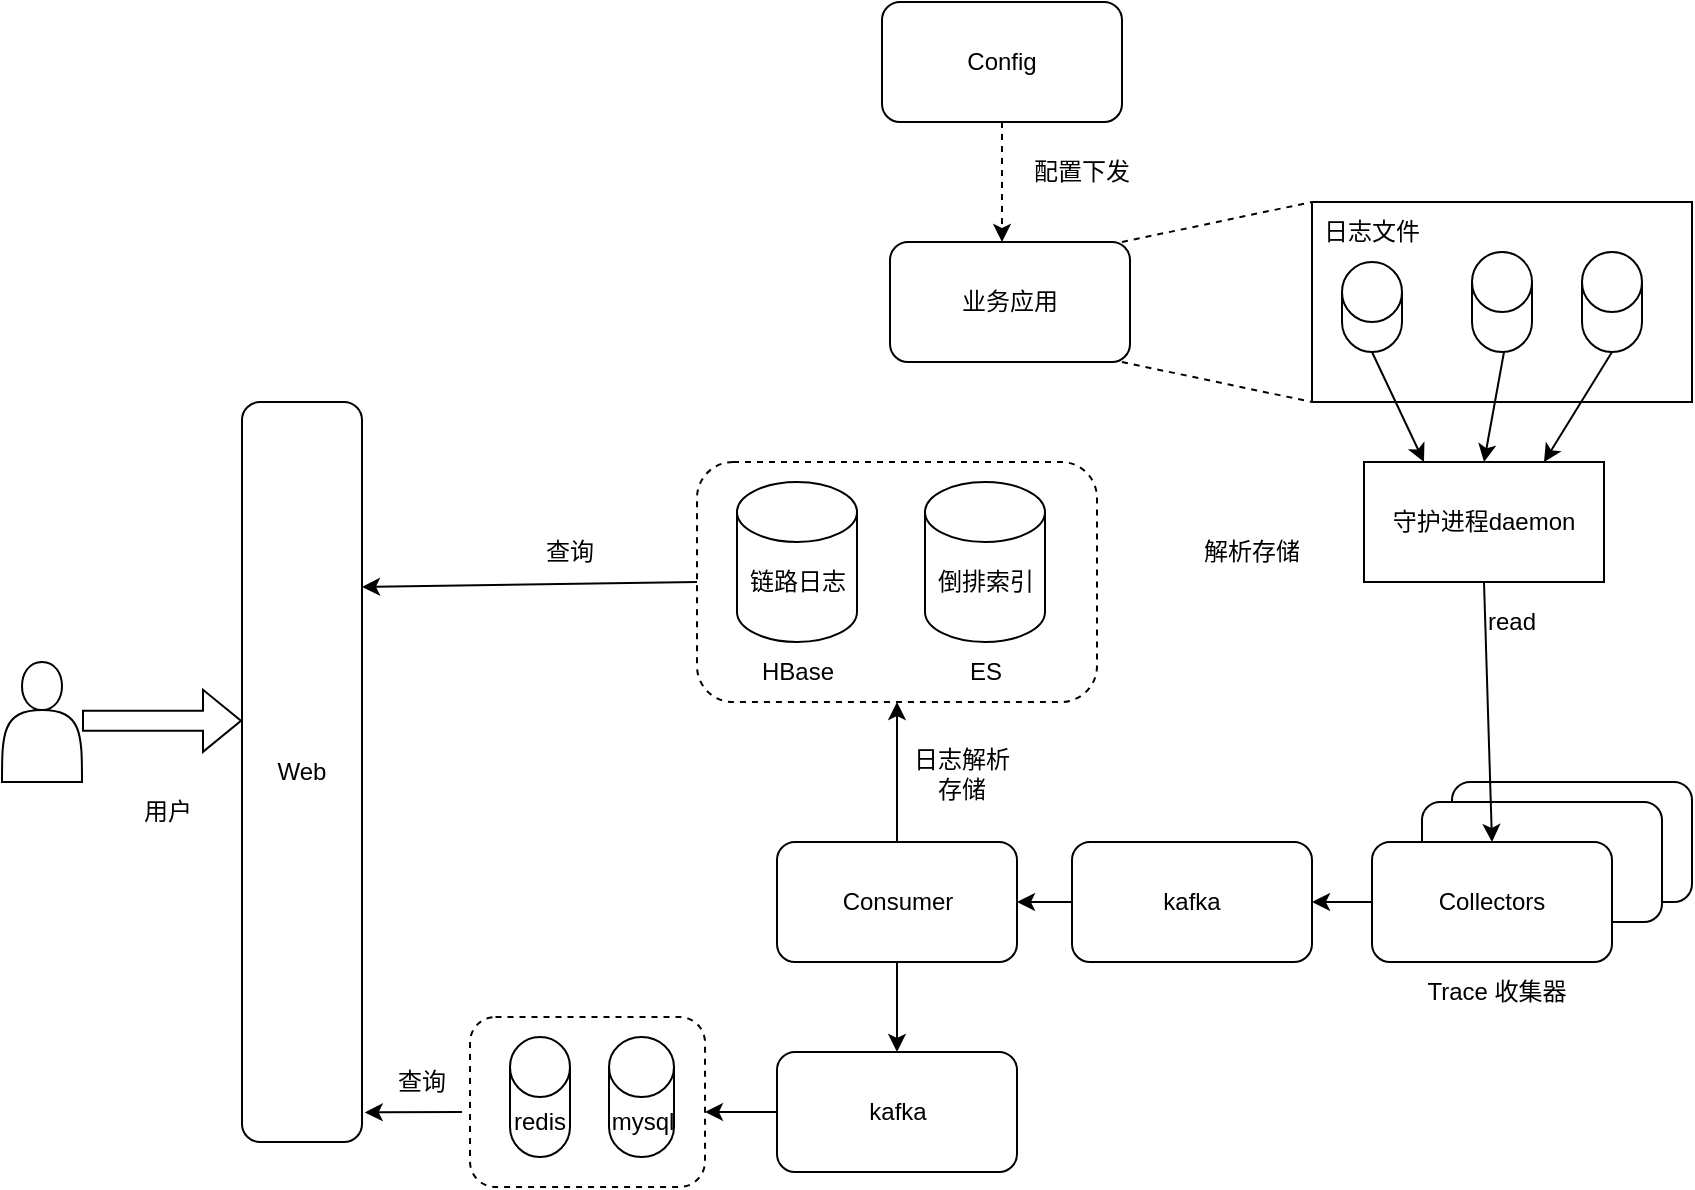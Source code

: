 <mxfile version="24.9.1">
  <diagram name="第 1 页" id="04uuIHaP94S5tHdTwGuf">
    <mxGraphModel dx="1938" dy="665" grid="1" gridSize="10" guides="1" tooltips="1" connect="1" arrows="1" fold="1" page="1" pageScale="1" pageWidth="827" pageHeight="1169" math="0" shadow="0">
      <root>
        <mxCell id="0" />
        <mxCell id="1" parent="0" />
        <mxCell id="x51nU_Jw9TD-8PZG_cWg-2" value="" style="rounded=0;whiteSpace=wrap;html=1;" parent="1" vertex="1">
          <mxGeometry x="595" y="130" width="190" height="100" as="geometry" />
        </mxCell>
        <mxCell id="x51nU_Jw9TD-8PZG_cWg-3" value="" style="shape=cylinder3;whiteSpace=wrap;html=1;boundedLbl=1;backgroundOutline=1;size=15;" parent="1" vertex="1">
          <mxGeometry x="610" y="160" width="30" height="45" as="geometry" />
        </mxCell>
        <mxCell id="x51nU_Jw9TD-8PZG_cWg-5" value="" style="shape=cylinder3;whiteSpace=wrap;html=1;boundedLbl=1;backgroundOutline=1;size=15;" parent="1" vertex="1">
          <mxGeometry x="675" y="155" width="30" height="50" as="geometry" />
        </mxCell>
        <mxCell id="x51nU_Jw9TD-8PZG_cWg-6" value="" style="shape=cylinder3;whiteSpace=wrap;html=1;boundedLbl=1;backgroundOutline=1;size=15;" parent="1" vertex="1">
          <mxGeometry x="730" y="155" width="30" height="50" as="geometry" />
        </mxCell>
        <mxCell id="x51nU_Jw9TD-8PZG_cWg-12" value="" style="endArrow=none;html=1;rounded=0;entryX=0;entryY=0;entryDx=0;entryDy=0;dashed=1;" parent="1" target="x51nU_Jw9TD-8PZG_cWg-2" edge="1">
          <mxGeometry width="50" height="50" relative="1" as="geometry">
            <mxPoint x="500" y="150" as="sourcePoint" />
            <mxPoint x="550" y="100" as="targetPoint" />
          </mxGeometry>
        </mxCell>
        <mxCell id="x51nU_Jw9TD-8PZG_cWg-13" value="" style="endArrow=none;html=1;rounded=0;exitX=1;exitY=1;exitDx=0;exitDy=0;entryX=0;entryY=1;entryDx=0;entryDy=0;dashed=1;" parent="1" target="x51nU_Jw9TD-8PZG_cWg-2" edge="1">
          <mxGeometry width="50" height="50" relative="1" as="geometry">
            <mxPoint x="500" y="210" as="sourcePoint" />
            <mxPoint x="530" y="210" as="targetPoint" />
          </mxGeometry>
        </mxCell>
        <mxCell id="x51nU_Jw9TD-8PZG_cWg-14" value="日志文件" style="text;html=1;align=center;verticalAlign=middle;whiteSpace=wrap;rounded=0;" parent="1" vertex="1">
          <mxGeometry x="595" y="130" width="60" height="30" as="geometry" />
        </mxCell>
        <mxCell id="x51nU_Jw9TD-8PZG_cWg-15" value="守护进程daemon" style="rounded=0;whiteSpace=wrap;html=1;" parent="1" vertex="1">
          <mxGeometry x="621" y="260" width="120" height="60" as="geometry" />
        </mxCell>
        <mxCell id="x51nU_Jw9TD-8PZG_cWg-21" value="" style="endArrow=classic;html=1;rounded=0;entryX=0.25;entryY=0;entryDx=0;entryDy=0;" parent="1" target="x51nU_Jw9TD-8PZG_cWg-15" edge="1">
          <mxGeometry width="50" height="50" relative="1" as="geometry">
            <mxPoint x="625" y="205" as="sourcePoint" />
            <mxPoint x="675" y="155" as="targetPoint" />
          </mxGeometry>
        </mxCell>
        <mxCell id="x51nU_Jw9TD-8PZG_cWg-22" value="" style="endArrow=classic;html=1;rounded=0;entryX=0.5;entryY=0;entryDx=0;entryDy=0;" parent="1" target="x51nU_Jw9TD-8PZG_cWg-15" edge="1">
          <mxGeometry width="50" height="50" relative="1" as="geometry">
            <mxPoint x="691" y="205" as="sourcePoint" />
            <mxPoint x="741" y="155" as="targetPoint" />
          </mxGeometry>
        </mxCell>
        <mxCell id="x51nU_Jw9TD-8PZG_cWg-23" value="" style="endArrow=classic;html=1;rounded=0;exitX=0.5;exitY=1;exitDx=0;exitDy=0;exitPerimeter=0;entryX=0.75;entryY=0;entryDx=0;entryDy=0;" parent="1" source="x51nU_Jw9TD-8PZG_cWg-6" target="x51nU_Jw9TD-8PZG_cWg-15" edge="1">
          <mxGeometry width="50" height="50" relative="1" as="geometry">
            <mxPoint x="770" y="300" as="sourcePoint" />
            <mxPoint x="820" y="250" as="targetPoint" />
          </mxGeometry>
        </mxCell>
        <mxCell id="x51nU_Jw9TD-8PZG_cWg-24" value="" style="rounded=1;whiteSpace=wrap;html=1;" parent="1" vertex="1">
          <mxGeometry x="665" y="420" width="120" height="60" as="geometry" />
        </mxCell>
        <mxCell id="x51nU_Jw9TD-8PZG_cWg-26" value="" style="rounded=1;whiteSpace=wrap;html=1;" parent="1" vertex="1">
          <mxGeometry x="650" y="430" width="120" height="60" as="geometry" />
        </mxCell>
        <mxCell id="x51nU_Jw9TD-8PZG_cWg-82" value="" style="edgeStyle=orthogonalEdgeStyle;rounded=0;orthogonalLoop=1;jettySize=auto;html=1;" parent="1" source="x51nU_Jw9TD-8PZG_cWg-27" target="x51nU_Jw9TD-8PZG_cWg-81" edge="1">
          <mxGeometry relative="1" as="geometry" />
        </mxCell>
        <mxCell id="x51nU_Jw9TD-8PZG_cWg-27" value="Collectors" style="rounded=1;whiteSpace=wrap;html=1;" parent="1" vertex="1">
          <mxGeometry x="625" y="450" width="120" height="60" as="geometry" />
        </mxCell>
        <mxCell id="x51nU_Jw9TD-8PZG_cWg-29" value="" style="endArrow=classic;html=1;rounded=0;entryX=0.5;entryY=0;entryDx=0;entryDy=0;exitX=0.5;exitY=1;exitDx=0;exitDy=0;" parent="1" source="x51nU_Jw9TD-8PZG_cWg-15" target="x51nU_Jw9TD-8PZG_cWg-27" edge="1">
          <mxGeometry width="50" height="50" relative="1" as="geometry">
            <mxPoint x="715" y="325" as="sourcePoint" />
            <mxPoint x="765" y="275" as="targetPoint" />
          </mxGeometry>
        </mxCell>
        <mxCell id="x51nU_Jw9TD-8PZG_cWg-30" value="read" style="text;html=1;align=center;verticalAlign=middle;whiteSpace=wrap;rounded=0;" parent="1" vertex="1">
          <mxGeometry x="665" y="325" width="60" height="30" as="geometry" />
        </mxCell>
        <mxCell id="x51nU_Jw9TD-8PZG_cWg-60" value="" style="edgeStyle=orthogonalEdgeStyle;rounded=0;orthogonalLoop=1;jettySize=auto;html=1;dashed=1;" parent="1" source="x51nU_Jw9TD-8PZG_cWg-59" edge="1">
          <mxGeometry relative="1" as="geometry">
            <mxPoint x="440" y="150" as="targetPoint" />
          </mxGeometry>
        </mxCell>
        <mxCell id="x51nU_Jw9TD-8PZG_cWg-59" value="Config" style="rounded=1;whiteSpace=wrap;html=1;" parent="1" vertex="1">
          <mxGeometry x="380" y="30" width="120" height="60" as="geometry" />
        </mxCell>
        <mxCell id="x51nU_Jw9TD-8PZG_cWg-61" value="配置下发" style="text;html=1;align=center;verticalAlign=middle;whiteSpace=wrap;rounded=0;" parent="1" vertex="1">
          <mxGeometry x="450" y="100" width="60" height="30" as="geometry" />
        </mxCell>
        <mxCell id="x51nU_Jw9TD-8PZG_cWg-62" value="Trace 收集器" style="text;html=1;align=center;verticalAlign=middle;whiteSpace=wrap;rounded=0;" parent="1" vertex="1">
          <mxGeometry x="650" y="510" width="75" height="30" as="geometry" />
        </mxCell>
        <mxCell id="x51nU_Jw9TD-8PZG_cWg-63" value="" style="rounded=1;whiteSpace=wrap;html=1;dashed=1;" parent="1" vertex="1">
          <mxGeometry x="287.5" y="260" width="200" height="120" as="geometry" />
        </mxCell>
        <mxCell id="x51nU_Jw9TD-8PZG_cWg-64" value="" style="shape=cylinder3;whiteSpace=wrap;html=1;boundedLbl=1;backgroundOutline=1;size=15;" parent="1" vertex="1">
          <mxGeometry x="307.5" y="270" width="60" height="80" as="geometry" />
        </mxCell>
        <mxCell id="x51nU_Jw9TD-8PZG_cWg-65" value="" style="shape=cylinder3;whiteSpace=wrap;html=1;boundedLbl=1;backgroundOutline=1;size=15;" parent="1" vertex="1">
          <mxGeometry x="401.5" y="270" width="60" height="80" as="geometry" />
        </mxCell>
        <mxCell id="x51nU_Jw9TD-8PZG_cWg-66" value="链路日志" style="text;html=1;align=center;verticalAlign=middle;whiteSpace=wrap;rounded=0;" parent="1" vertex="1">
          <mxGeometry x="307.5" y="305" width="60" height="30" as="geometry" />
        </mxCell>
        <mxCell id="x51nU_Jw9TD-8PZG_cWg-67" value="倒排索引" style="text;html=1;align=center;verticalAlign=middle;whiteSpace=wrap;rounded=0;" parent="1" vertex="1">
          <mxGeometry x="401.5" y="305" width="60" height="30" as="geometry" />
        </mxCell>
        <mxCell id="x51nU_Jw9TD-8PZG_cWg-68" value="HBase" style="text;html=1;align=center;verticalAlign=middle;whiteSpace=wrap;rounded=0;" parent="1" vertex="1">
          <mxGeometry x="307.5" y="350" width="60" height="30" as="geometry" />
        </mxCell>
        <mxCell id="x51nU_Jw9TD-8PZG_cWg-69" value="ES" style="text;html=1;align=center;verticalAlign=middle;whiteSpace=wrap;rounded=0;" parent="1" vertex="1">
          <mxGeometry x="401.5" y="350" width="60" height="30" as="geometry" />
        </mxCell>
        <mxCell id="x51nU_Jw9TD-8PZG_cWg-70" value="" style="shape=actor;whiteSpace=wrap;html=1;" parent="1" vertex="1">
          <mxGeometry x="-60" y="360" width="40" height="60" as="geometry" />
        </mxCell>
        <mxCell id="x51nU_Jw9TD-8PZG_cWg-72" value="Web" style="rounded=1;whiteSpace=wrap;html=1;" parent="1" vertex="1">
          <mxGeometry x="60" y="230" width="60" height="370" as="geometry" />
        </mxCell>
        <mxCell id="x51nU_Jw9TD-8PZG_cWg-74" value="用户" style="text;html=1;align=center;verticalAlign=middle;whiteSpace=wrap;rounded=0;" parent="1" vertex="1">
          <mxGeometry x="-7.5" y="420" width="60" height="30" as="geometry" />
        </mxCell>
        <mxCell id="lOImPWkiiXwVcsF4KAlr-10" value="" style="edgeStyle=orthogonalEdgeStyle;rounded=0;orthogonalLoop=1;jettySize=auto;html=1;" edge="1" parent="1" source="x51nU_Jw9TD-8PZG_cWg-81" target="lOImPWkiiXwVcsF4KAlr-1">
          <mxGeometry relative="1" as="geometry" />
        </mxCell>
        <mxCell id="x51nU_Jw9TD-8PZG_cWg-81" value="kafka" style="rounded=1;whiteSpace=wrap;html=1;" parent="1" vertex="1">
          <mxGeometry x="475" y="450" width="120" height="60" as="geometry" />
        </mxCell>
        <mxCell id="x51nU_Jw9TD-8PZG_cWg-85" value="解析存储" style="text;html=1;align=center;verticalAlign=middle;whiteSpace=wrap;rounded=0;" parent="1" vertex="1">
          <mxGeometry x="535" y="290" width="60" height="30" as="geometry" />
        </mxCell>
        <mxCell id="x51nU_Jw9TD-8PZG_cWg-86" value="业务应用" style="rounded=1;whiteSpace=wrap;html=1;" parent="1" vertex="1">
          <mxGeometry x="384" y="150" width="120" height="60" as="geometry" />
        </mxCell>
        <mxCell id="lOImPWkiiXwVcsF4KAlr-8" style="edgeStyle=orthogonalEdgeStyle;rounded=0;orthogonalLoop=1;jettySize=auto;html=1;exitX=0.5;exitY=0;exitDx=0;exitDy=0;entryX=0.5;entryY=1;entryDx=0;entryDy=0;" edge="1" parent="1" source="lOImPWkiiXwVcsF4KAlr-1" target="x51nU_Jw9TD-8PZG_cWg-63">
          <mxGeometry relative="1" as="geometry" />
        </mxCell>
        <mxCell id="lOImPWkiiXwVcsF4KAlr-9" value="" style="edgeStyle=orthogonalEdgeStyle;rounded=0;orthogonalLoop=1;jettySize=auto;html=1;" edge="1" parent="1" source="lOImPWkiiXwVcsF4KAlr-1" target="lOImPWkiiXwVcsF4KAlr-2">
          <mxGeometry relative="1" as="geometry" />
        </mxCell>
        <mxCell id="lOImPWkiiXwVcsF4KAlr-1" value="Consumer" style="rounded=1;whiteSpace=wrap;html=1;" vertex="1" parent="1">
          <mxGeometry x="327.5" y="450" width="120" height="60" as="geometry" />
        </mxCell>
        <mxCell id="lOImPWkiiXwVcsF4KAlr-2" value="kafka" style="rounded=1;whiteSpace=wrap;html=1;" vertex="1" parent="1">
          <mxGeometry x="327.5" y="555" width="120" height="60" as="geometry" />
        </mxCell>
        <mxCell id="lOImPWkiiXwVcsF4KAlr-11" value="" style="rounded=1;whiteSpace=wrap;html=1;dashed=1;" vertex="1" parent="1">
          <mxGeometry x="174" y="537.5" width="117.5" height="85" as="geometry" />
        </mxCell>
        <mxCell id="lOImPWkiiXwVcsF4KAlr-12" value="redis" style="shape=cylinder3;whiteSpace=wrap;html=1;boundedLbl=1;backgroundOutline=1;size=15;" vertex="1" parent="1">
          <mxGeometry x="194" y="547.5" width="30" height="60" as="geometry" />
        </mxCell>
        <mxCell id="lOImPWkiiXwVcsF4KAlr-14" value="mysql" style="shape=cylinder3;whiteSpace=wrap;html=1;boundedLbl=1;backgroundOutline=1;size=15;" vertex="1" parent="1">
          <mxGeometry x="243.5" y="547.5" width="32.5" height="60" as="geometry" />
        </mxCell>
        <mxCell id="lOImPWkiiXwVcsF4KAlr-19" value="" style="endArrow=classic;html=1;rounded=0;exitX=0;exitY=0.5;exitDx=0;exitDy=0;entryX=1;entryY=0.25;entryDx=0;entryDy=0;" edge="1" parent="1" source="x51nU_Jw9TD-8PZG_cWg-63" target="x51nU_Jw9TD-8PZG_cWg-72">
          <mxGeometry width="50" height="50" relative="1" as="geometry">
            <mxPoint x="140" y="340" as="sourcePoint" />
            <mxPoint x="190" y="290" as="targetPoint" />
          </mxGeometry>
        </mxCell>
        <mxCell id="lOImPWkiiXwVcsF4KAlr-20" value="" style="endArrow=classic;html=1;rounded=0;exitX=0;exitY=0.5;exitDx=0;exitDy=0;" edge="1" parent="1" source="lOImPWkiiXwVcsF4KAlr-2">
          <mxGeometry width="50" height="50" relative="1" as="geometry">
            <mxPoint x="341.5" y="585" as="sourcePoint" />
            <mxPoint x="291.5" y="585" as="targetPoint" />
          </mxGeometry>
        </mxCell>
        <mxCell id="lOImPWkiiXwVcsF4KAlr-22" value="" style="endArrow=classic;html=1;rounded=0;entryX=1.023;entryY=0.96;entryDx=0;entryDy=0;entryPerimeter=0;" edge="1" parent="1" target="x51nU_Jw9TD-8PZG_cWg-72">
          <mxGeometry width="50" height="50" relative="1" as="geometry">
            <mxPoint x="170" y="585" as="sourcePoint" />
            <mxPoint x="220" y="535" as="targetPoint" />
          </mxGeometry>
        </mxCell>
        <mxCell id="lOImPWkiiXwVcsF4KAlr-24" value="查询" style="text;html=1;align=center;verticalAlign=middle;whiteSpace=wrap;rounded=0;" vertex="1" parent="1">
          <mxGeometry x="194" y="290" width="60" height="30" as="geometry" />
        </mxCell>
        <mxCell id="lOImPWkiiXwVcsF4KAlr-25" value="查询" style="text;html=1;align=center;verticalAlign=middle;whiteSpace=wrap;rounded=0;" vertex="1" parent="1">
          <mxGeometry x="120" y="555" width="60" height="30" as="geometry" />
        </mxCell>
        <mxCell id="lOImPWkiiXwVcsF4KAlr-26" value="" style="shape=flexArrow;endArrow=classic;html=1;rounded=0;" edge="1" parent="1">
          <mxGeometry width="50" height="50" relative="1" as="geometry">
            <mxPoint x="-20" y="389.41" as="sourcePoint" />
            <mxPoint x="60" y="389.41" as="targetPoint" />
          </mxGeometry>
        </mxCell>
        <mxCell id="lOImPWkiiXwVcsF4KAlr-27" value="日志解析存储" style="text;html=1;align=center;verticalAlign=middle;whiteSpace=wrap;rounded=0;" vertex="1" parent="1">
          <mxGeometry x="390" y="401" width="60" height="30" as="geometry" />
        </mxCell>
      </root>
    </mxGraphModel>
  </diagram>
</mxfile>
